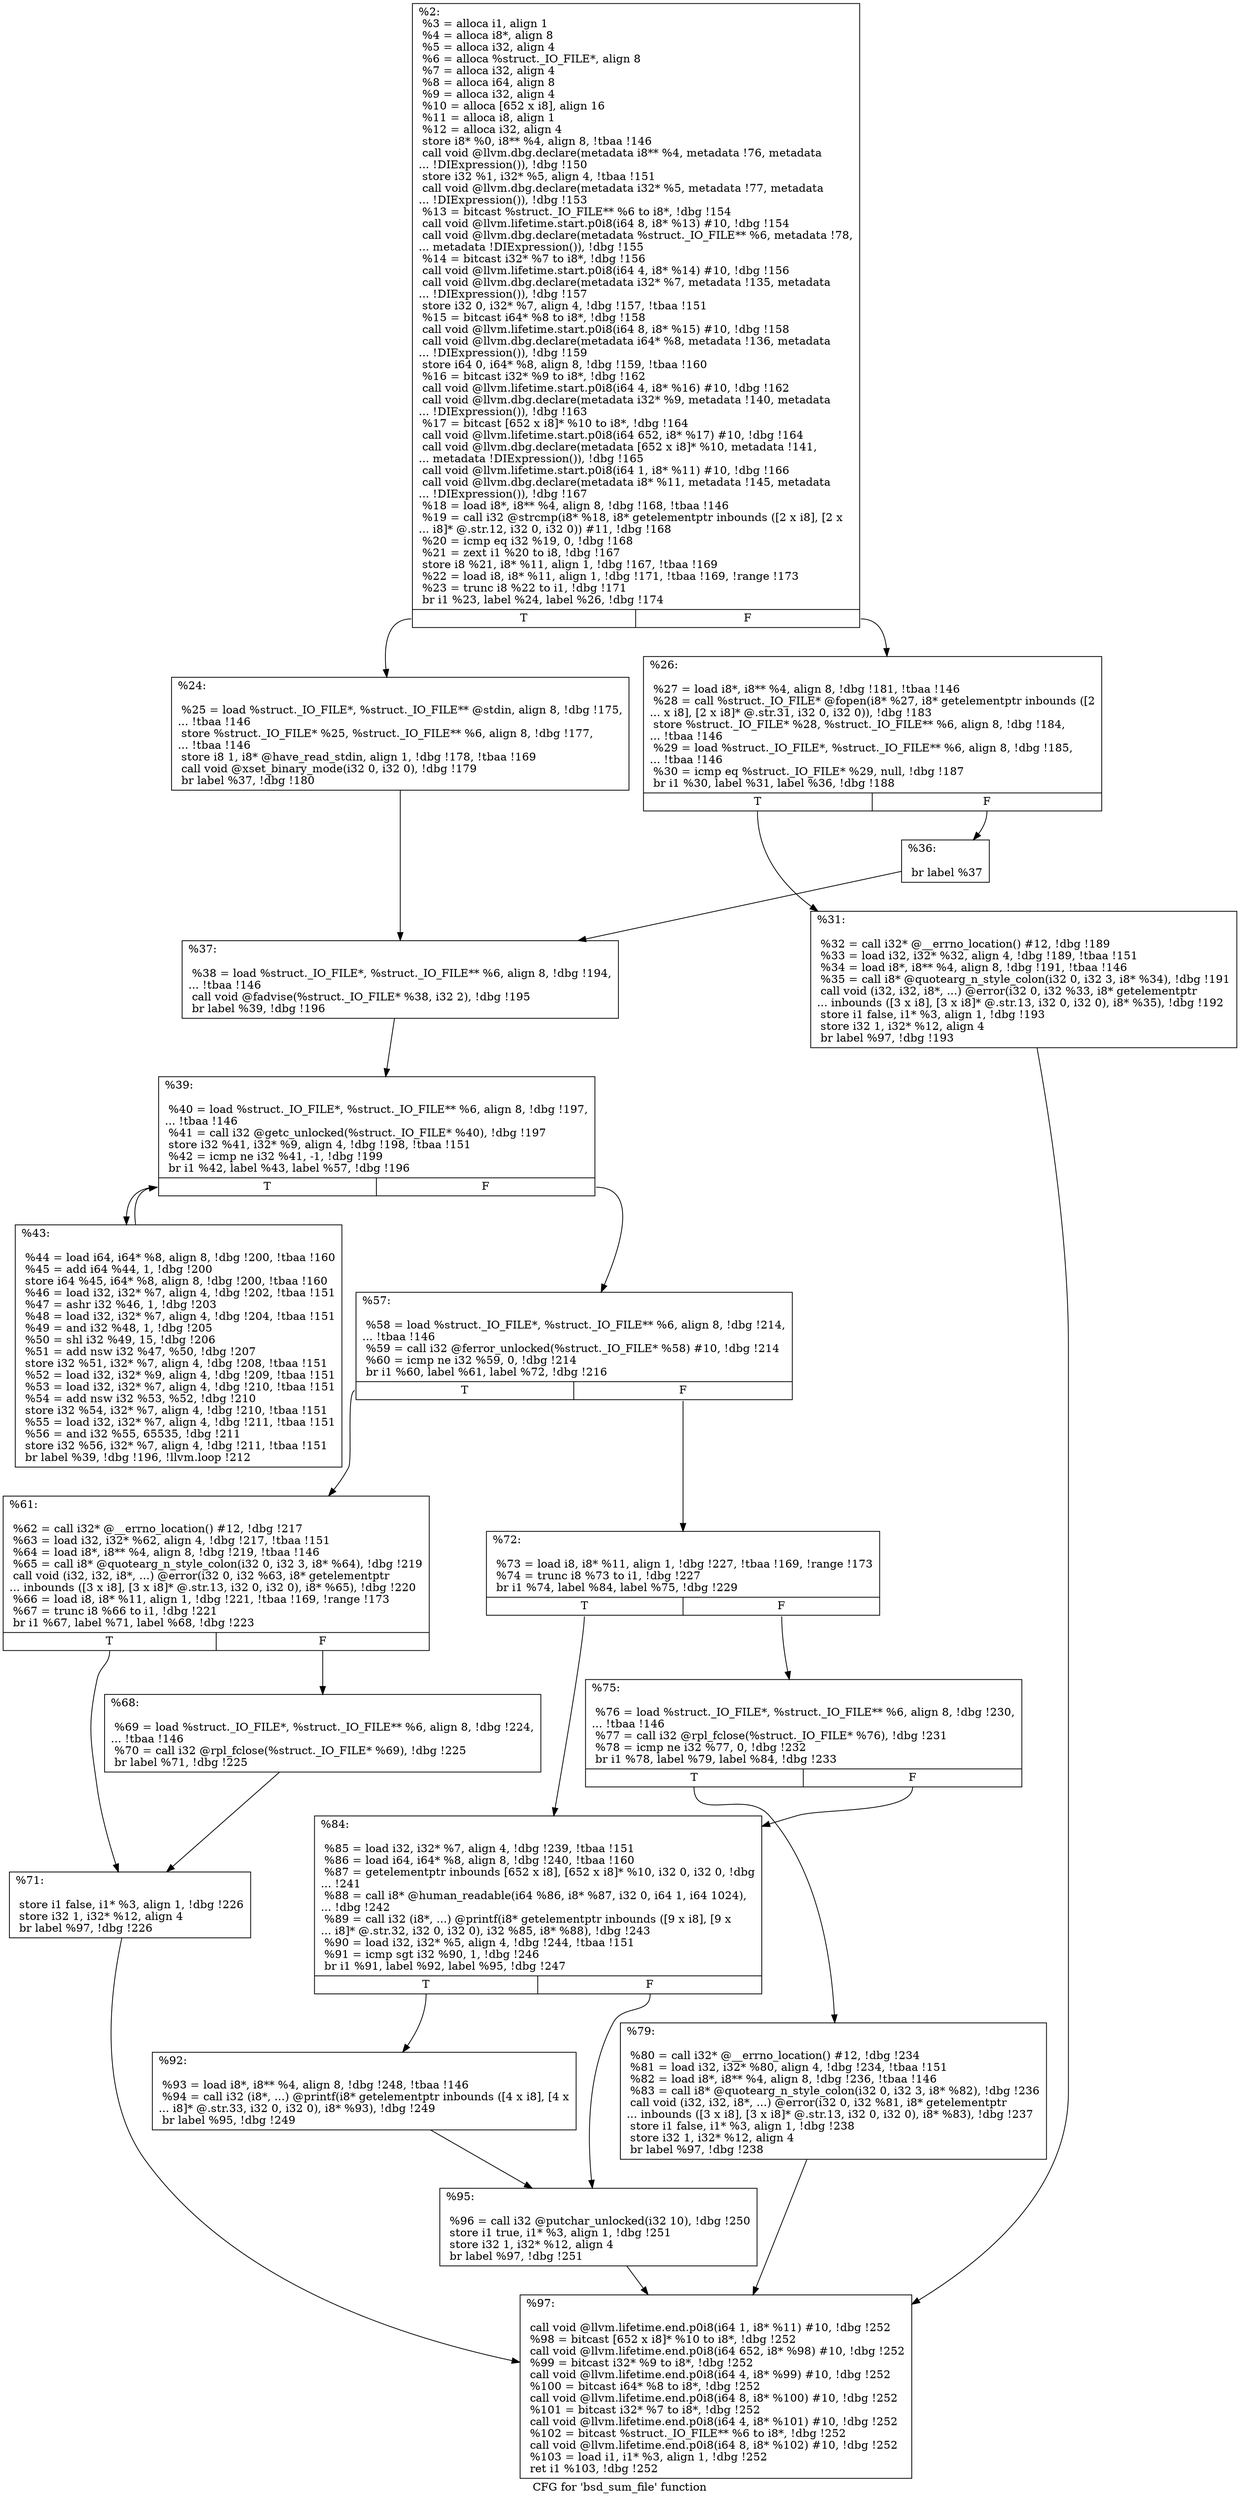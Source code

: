 digraph "CFG for 'bsd_sum_file' function" {
	label="CFG for 'bsd_sum_file' function";

	Node0xcb7d60 [shape=record,label="{%2:\l  %3 = alloca i1, align 1\l  %4 = alloca i8*, align 8\l  %5 = alloca i32, align 4\l  %6 = alloca %struct._IO_FILE*, align 8\l  %7 = alloca i32, align 4\l  %8 = alloca i64, align 8\l  %9 = alloca i32, align 4\l  %10 = alloca [652 x i8], align 16\l  %11 = alloca i8, align 1\l  %12 = alloca i32, align 4\l  store i8* %0, i8** %4, align 8, !tbaa !146\l  call void @llvm.dbg.declare(metadata i8** %4, metadata !76, metadata\l... !DIExpression()), !dbg !150\l  store i32 %1, i32* %5, align 4, !tbaa !151\l  call void @llvm.dbg.declare(metadata i32* %5, metadata !77, metadata\l... !DIExpression()), !dbg !153\l  %13 = bitcast %struct._IO_FILE** %6 to i8*, !dbg !154\l  call void @llvm.lifetime.start.p0i8(i64 8, i8* %13) #10, !dbg !154\l  call void @llvm.dbg.declare(metadata %struct._IO_FILE** %6, metadata !78,\l... metadata !DIExpression()), !dbg !155\l  %14 = bitcast i32* %7 to i8*, !dbg !156\l  call void @llvm.lifetime.start.p0i8(i64 4, i8* %14) #10, !dbg !156\l  call void @llvm.dbg.declare(metadata i32* %7, metadata !135, metadata\l... !DIExpression()), !dbg !157\l  store i32 0, i32* %7, align 4, !dbg !157, !tbaa !151\l  %15 = bitcast i64* %8 to i8*, !dbg !158\l  call void @llvm.lifetime.start.p0i8(i64 8, i8* %15) #10, !dbg !158\l  call void @llvm.dbg.declare(metadata i64* %8, metadata !136, metadata\l... !DIExpression()), !dbg !159\l  store i64 0, i64* %8, align 8, !dbg !159, !tbaa !160\l  %16 = bitcast i32* %9 to i8*, !dbg !162\l  call void @llvm.lifetime.start.p0i8(i64 4, i8* %16) #10, !dbg !162\l  call void @llvm.dbg.declare(metadata i32* %9, metadata !140, metadata\l... !DIExpression()), !dbg !163\l  %17 = bitcast [652 x i8]* %10 to i8*, !dbg !164\l  call void @llvm.lifetime.start.p0i8(i64 652, i8* %17) #10, !dbg !164\l  call void @llvm.dbg.declare(metadata [652 x i8]* %10, metadata !141,\l... metadata !DIExpression()), !dbg !165\l  call void @llvm.lifetime.start.p0i8(i64 1, i8* %11) #10, !dbg !166\l  call void @llvm.dbg.declare(metadata i8* %11, metadata !145, metadata\l... !DIExpression()), !dbg !167\l  %18 = load i8*, i8** %4, align 8, !dbg !168, !tbaa !146\l  %19 = call i32 @strcmp(i8* %18, i8* getelementptr inbounds ([2 x i8], [2 x\l... i8]* @.str.12, i32 0, i32 0)) #11, !dbg !168\l  %20 = icmp eq i32 %19, 0, !dbg !168\l  %21 = zext i1 %20 to i8, !dbg !167\l  store i8 %21, i8* %11, align 1, !dbg !167, !tbaa !169\l  %22 = load i8, i8* %11, align 1, !dbg !171, !tbaa !169, !range !173\l  %23 = trunc i8 %22 to i1, !dbg !171\l  br i1 %23, label %24, label %26, !dbg !174\l|{<s0>T|<s1>F}}"];
	Node0xcb7d60:s0 -> Node0xcab3c0;
	Node0xcb7d60:s1 -> Node0xcab410;
	Node0xcab3c0 [shape=record,label="{%24:\l\l  %25 = load %struct._IO_FILE*, %struct._IO_FILE** @stdin, align 8, !dbg !175,\l... !tbaa !146\l  store %struct._IO_FILE* %25, %struct._IO_FILE** %6, align 8, !dbg !177,\l... !tbaa !146\l  store i8 1, i8* @have_read_stdin, align 1, !dbg !178, !tbaa !169\l  call void @xset_binary_mode(i32 0, i32 0), !dbg !179\l  br label %37, !dbg !180\l}"];
	Node0xcab3c0 -> Node0xcab500;
	Node0xcab410 [shape=record,label="{%26:\l\l  %27 = load i8*, i8** %4, align 8, !dbg !181, !tbaa !146\l  %28 = call %struct._IO_FILE* @fopen(i8* %27, i8* getelementptr inbounds ([2\l... x i8], [2 x i8]* @.str.31, i32 0, i32 0)), !dbg !183\l  store %struct._IO_FILE* %28, %struct._IO_FILE** %6, align 8, !dbg !184,\l... !tbaa !146\l  %29 = load %struct._IO_FILE*, %struct._IO_FILE** %6, align 8, !dbg !185,\l... !tbaa !146\l  %30 = icmp eq %struct._IO_FILE* %29, null, !dbg !187\l  br i1 %30, label %31, label %36, !dbg !188\l|{<s0>T|<s1>F}}"];
	Node0xcab410:s0 -> Node0xcab460;
	Node0xcab410:s1 -> Node0xcab4b0;
	Node0xcab460 [shape=record,label="{%31:\l\l  %32 = call i32* @__errno_location() #12, !dbg !189\l  %33 = load i32, i32* %32, align 4, !dbg !189, !tbaa !151\l  %34 = load i8*, i8** %4, align 8, !dbg !191, !tbaa !146\l  %35 = call i8* @quotearg_n_style_colon(i32 0, i32 3, i8* %34), !dbg !191\l  call void (i32, i32, i8*, ...) @error(i32 0, i32 %33, i8* getelementptr\l... inbounds ([3 x i8], [3 x i8]* @.str.13, i32 0, i32 0), i8* %35), !dbg !192\l  store i1 false, i1* %3, align 1, !dbg !193\l  store i32 1, i32* %12, align 4\l  br label %97, !dbg !193\l}"];
	Node0xcab460 -> Node0xcab910;
	Node0xcab4b0 [shape=record,label="{%36:\l\l  br label %37\l}"];
	Node0xcab4b0 -> Node0xcab500;
	Node0xcab500 [shape=record,label="{%37:\l\l  %38 = load %struct._IO_FILE*, %struct._IO_FILE** %6, align 8, !dbg !194,\l... !tbaa !146\l  call void @fadvise(%struct._IO_FILE* %38, i32 2), !dbg !195\l  br label %39, !dbg !196\l}"];
	Node0xcab500 -> Node0xcab550;
	Node0xcab550 [shape=record,label="{%39:\l\l  %40 = load %struct._IO_FILE*, %struct._IO_FILE** %6, align 8, !dbg !197,\l... !tbaa !146\l  %41 = call i32 @getc_unlocked(%struct._IO_FILE* %40), !dbg !197\l  store i32 %41, i32* %9, align 4, !dbg !198, !tbaa !151\l  %42 = icmp ne i32 %41, -1, !dbg !199\l  br i1 %42, label %43, label %57, !dbg !196\l|{<s0>T|<s1>F}}"];
	Node0xcab550:s0 -> Node0xcab5a0;
	Node0xcab550:s1 -> Node0xcab5f0;
	Node0xcab5a0 [shape=record,label="{%43:\l\l  %44 = load i64, i64* %8, align 8, !dbg !200, !tbaa !160\l  %45 = add i64 %44, 1, !dbg !200\l  store i64 %45, i64* %8, align 8, !dbg !200, !tbaa !160\l  %46 = load i32, i32* %7, align 4, !dbg !202, !tbaa !151\l  %47 = ashr i32 %46, 1, !dbg !203\l  %48 = load i32, i32* %7, align 4, !dbg !204, !tbaa !151\l  %49 = and i32 %48, 1, !dbg !205\l  %50 = shl i32 %49, 15, !dbg !206\l  %51 = add nsw i32 %47, %50, !dbg !207\l  store i32 %51, i32* %7, align 4, !dbg !208, !tbaa !151\l  %52 = load i32, i32* %9, align 4, !dbg !209, !tbaa !151\l  %53 = load i32, i32* %7, align 4, !dbg !210, !tbaa !151\l  %54 = add nsw i32 %53, %52, !dbg !210\l  store i32 %54, i32* %7, align 4, !dbg !210, !tbaa !151\l  %55 = load i32, i32* %7, align 4, !dbg !211, !tbaa !151\l  %56 = and i32 %55, 65535, !dbg !211\l  store i32 %56, i32* %7, align 4, !dbg !211, !tbaa !151\l  br label %39, !dbg !196, !llvm.loop !212\l}"];
	Node0xcab5a0 -> Node0xcab550;
	Node0xcab5f0 [shape=record,label="{%57:\l\l  %58 = load %struct._IO_FILE*, %struct._IO_FILE** %6, align 8, !dbg !214,\l... !tbaa !146\l  %59 = call i32 @ferror_unlocked(%struct._IO_FILE* %58) #10, !dbg !214\l  %60 = icmp ne i32 %59, 0, !dbg !214\l  br i1 %60, label %61, label %72, !dbg !216\l|{<s0>T|<s1>F}}"];
	Node0xcab5f0:s0 -> Node0xcab640;
	Node0xcab5f0:s1 -> Node0xcab730;
	Node0xcab640 [shape=record,label="{%61:\l\l  %62 = call i32* @__errno_location() #12, !dbg !217\l  %63 = load i32, i32* %62, align 4, !dbg !217, !tbaa !151\l  %64 = load i8*, i8** %4, align 8, !dbg !219, !tbaa !146\l  %65 = call i8* @quotearg_n_style_colon(i32 0, i32 3, i8* %64), !dbg !219\l  call void (i32, i32, i8*, ...) @error(i32 0, i32 %63, i8* getelementptr\l... inbounds ([3 x i8], [3 x i8]* @.str.13, i32 0, i32 0), i8* %65), !dbg !220\l  %66 = load i8, i8* %11, align 1, !dbg !221, !tbaa !169, !range !173\l  %67 = trunc i8 %66 to i1, !dbg !221\l  br i1 %67, label %71, label %68, !dbg !223\l|{<s0>T|<s1>F}}"];
	Node0xcab640:s0 -> Node0xcab6e0;
	Node0xcab640:s1 -> Node0xcab690;
	Node0xcab690 [shape=record,label="{%68:\l\l  %69 = load %struct._IO_FILE*, %struct._IO_FILE** %6, align 8, !dbg !224,\l... !tbaa !146\l  %70 = call i32 @rpl_fclose(%struct._IO_FILE* %69), !dbg !225\l  br label %71, !dbg !225\l}"];
	Node0xcab690 -> Node0xcab6e0;
	Node0xcab6e0 [shape=record,label="{%71:\l\l  store i1 false, i1* %3, align 1, !dbg !226\l  store i32 1, i32* %12, align 4\l  br label %97, !dbg !226\l}"];
	Node0xcab6e0 -> Node0xcab910;
	Node0xcab730 [shape=record,label="{%72:\l\l  %73 = load i8, i8* %11, align 1, !dbg !227, !tbaa !169, !range !173\l  %74 = trunc i8 %73 to i1, !dbg !227\l  br i1 %74, label %84, label %75, !dbg !229\l|{<s0>T|<s1>F}}"];
	Node0xcab730:s0 -> Node0xcab820;
	Node0xcab730:s1 -> Node0xcab780;
	Node0xcab780 [shape=record,label="{%75:\l\l  %76 = load %struct._IO_FILE*, %struct._IO_FILE** %6, align 8, !dbg !230,\l... !tbaa !146\l  %77 = call i32 @rpl_fclose(%struct._IO_FILE* %76), !dbg !231\l  %78 = icmp ne i32 %77, 0, !dbg !232\l  br i1 %78, label %79, label %84, !dbg !233\l|{<s0>T|<s1>F}}"];
	Node0xcab780:s0 -> Node0xcab7d0;
	Node0xcab780:s1 -> Node0xcab820;
	Node0xcab7d0 [shape=record,label="{%79:\l\l  %80 = call i32* @__errno_location() #12, !dbg !234\l  %81 = load i32, i32* %80, align 4, !dbg !234, !tbaa !151\l  %82 = load i8*, i8** %4, align 8, !dbg !236, !tbaa !146\l  %83 = call i8* @quotearg_n_style_colon(i32 0, i32 3, i8* %82), !dbg !236\l  call void (i32, i32, i8*, ...) @error(i32 0, i32 %81, i8* getelementptr\l... inbounds ([3 x i8], [3 x i8]* @.str.13, i32 0, i32 0), i8* %83), !dbg !237\l  store i1 false, i1* %3, align 1, !dbg !238\l  store i32 1, i32* %12, align 4\l  br label %97, !dbg !238\l}"];
	Node0xcab7d0 -> Node0xcab910;
	Node0xcab820 [shape=record,label="{%84:\l\l  %85 = load i32, i32* %7, align 4, !dbg !239, !tbaa !151\l  %86 = load i64, i64* %8, align 8, !dbg !240, !tbaa !160\l  %87 = getelementptr inbounds [652 x i8], [652 x i8]* %10, i32 0, i32 0, !dbg\l... !241\l  %88 = call i8* @human_readable(i64 %86, i8* %87, i32 0, i64 1, i64 1024),\l... !dbg !242\l  %89 = call i32 (i8*, ...) @printf(i8* getelementptr inbounds ([9 x i8], [9 x\l... i8]* @.str.32, i32 0, i32 0), i32 %85, i8* %88), !dbg !243\l  %90 = load i32, i32* %5, align 4, !dbg !244, !tbaa !151\l  %91 = icmp sgt i32 %90, 1, !dbg !246\l  br i1 %91, label %92, label %95, !dbg !247\l|{<s0>T|<s1>F}}"];
	Node0xcab820:s0 -> Node0xcab870;
	Node0xcab820:s1 -> Node0xcab8c0;
	Node0xcab870 [shape=record,label="{%92:\l\l  %93 = load i8*, i8** %4, align 8, !dbg !248, !tbaa !146\l  %94 = call i32 (i8*, ...) @printf(i8* getelementptr inbounds ([4 x i8], [4 x\l... i8]* @.str.33, i32 0, i32 0), i8* %93), !dbg !249\l  br label %95, !dbg !249\l}"];
	Node0xcab870 -> Node0xcab8c0;
	Node0xcab8c0 [shape=record,label="{%95:\l\l  %96 = call i32 @putchar_unlocked(i32 10), !dbg !250\l  store i1 true, i1* %3, align 1, !dbg !251\l  store i32 1, i32* %12, align 4\l  br label %97, !dbg !251\l}"];
	Node0xcab8c0 -> Node0xcab910;
	Node0xcab910 [shape=record,label="{%97:\l\l  call void @llvm.lifetime.end.p0i8(i64 1, i8* %11) #10, !dbg !252\l  %98 = bitcast [652 x i8]* %10 to i8*, !dbg !252\l  call void @llvm.lifetime.end.p0i8(i64 652, i8* %98) #10, !dbg !252\l  %99 = bitcast i32* %9 to i8*, !dbg !252\l  call void @llvm.lifetime.end.p0i8(i64 4, i8* %99) #10, !dbg !252\l  %100 = bitcast i64* %8 to i8*, !dbg !252\l  call void @llvm.lifetime.end.p0i8(i64 8, i8* %100) #10, !dbg !252\l  %101 = bitcast i32* %7 to i8*, !dbg !252\l  call void @llvm.lifetime.end.p0i8(i64 4, i8* %101) #10, !dbg !252\l  %102 = bitcast %struct._IO_FILE** %6 to i8*, !dbg !252\l  call void @llvm.lifetime.end.p0i8(i64 8, i8* %102) #10, !dbg !252\l  %103 = load i1, i1* %3, align 1, !dbg !252\l  ret i1 %103, !dbg !252\l}"];
}
